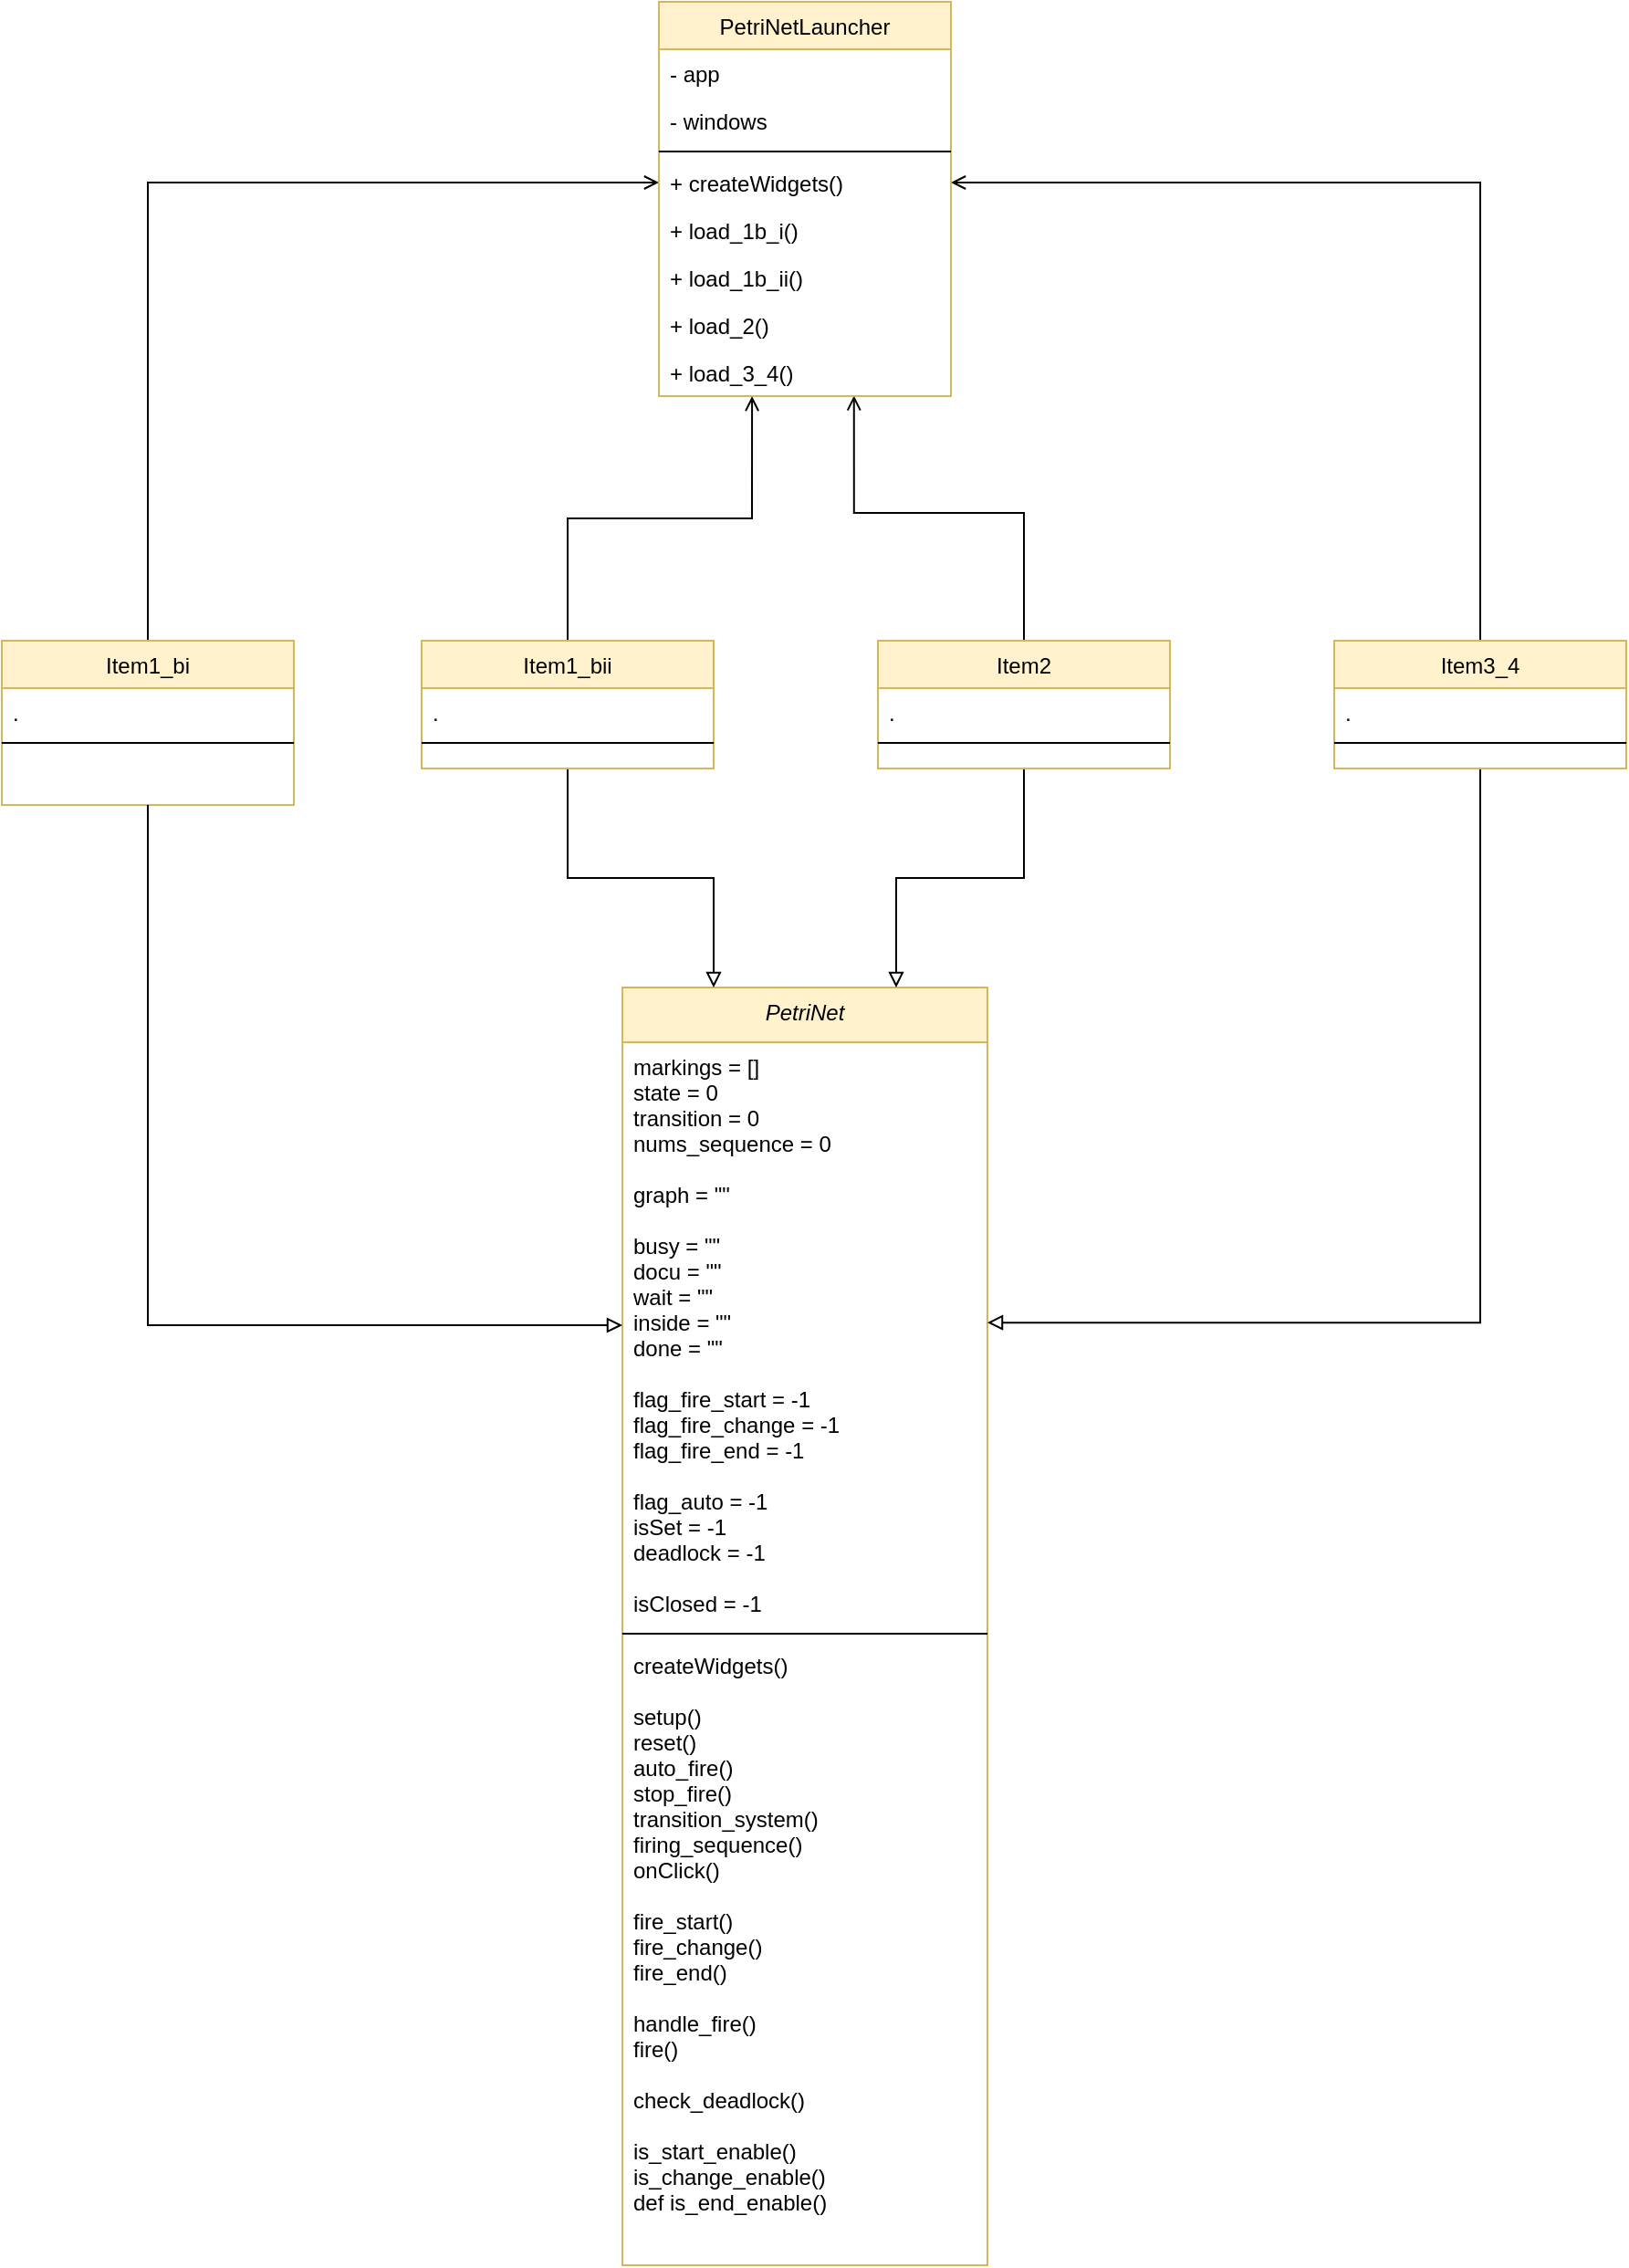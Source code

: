 <mxfile version="15.3.8" type="device"><diagram id="C5RBs43oDa-KdzZeNtuy" name="Page-1"><mxGraphModel dx="624" dy="1452" grid="1" gridSize="10" guides="1" tooltips="1" connect="1" arrows="1" fold="1" page="1" pageScale="1" pageWidth="827" pageHeight="1169" math="0" shadow="0"><root><mxCell id="WIyWlLk6GJQsqaUBKTNV-0"/><mxCell id="WIyWlLk6GJQsqaUBKTNV-1" parent="WIyWlLk6GJQsqaUBKTNV-0"/><mxCell id="zkfFHV4jXpPFQw0GAbJ--0" value="PetriNet" style="swimlane;fontStyle=2;align=center;verticalAlign=top;childLayout=stackLayout;horizontal=1;startSize=30;horizontalStack=0;resizeParent=1;resizeLast=0;collapsible=1;marginBottom=0;rounded=0;shadow=0;strokeWidth=1;fillColor=#fff2cc;strokeColor=#d6b656;" parent="WIyWlLk6GJQsqaUBKTNV-1" vertex="1"><mxGeometry x="420" y="530" width="200" height="700" as="geometry"><mxRectangle x="230" y="140" width="160" height="26" as="alternateBounds"/></mxGeometry></mxCell><mxCell id="zkfFHV4jXpPFQw0GAbJ--2" value="markings = []&#10;state = 0&#10;transition = 0&#10;nums_sequence = 0&#10;&#10;graph = &quot;&quot;&#10;&#10;busy = &quot;&quot;&#10;docu = &quot;&quot;&#10;wait = &quot;&quot;&#10;inside = &quot;&quot;&#10;done = &quot;&quot;&#10;&#10;flag_fire_start = -1&#10;flag_fire_change = -1&#10;flag_fire_end = -1&#10;&#10;flag_auto = -1&#10;isSet = -1&#10;deadlock = -1&#10;&#10;isClosed = -1" style="text;align=left;verticalAlign=top;spacingLeft=4;spacingRight=4;overflow=hidden;rotatable=0;points=[[0,0.5],[1,0.5]];portConstraint=eastwest;rounded=0;shadow=0;html=0;" parent="zkfFHV4jXpPFQw0GAbJ--0" vertex="1"><mxGeometry y="30" width="200" height="320" as="geometry"/></mxCell><mxCell id="zkfFHV4jXpPFQw0GAbJ--4" value="" style="line;html=1;strokeWidth=1;align=left;verticalAlign=middle;spacingTop=-1;spacingLeft=3;spacingRight=3;rotatable=0;labelPosition=right;points=[];portConstraint=eastwest;" parent="zkfFHV4jXpPFQw0GAbJ--0" vertex="1"><mxGeometry y="350" width="200" height="8" as="geometry"/></mxCell><mxCell id="zkfFHV4jXpPFQw0GAbJ--5" value="createWidgets()&#10;&#10;setup()&#10;reset()&#10;auto_fire()     &#10;stop_fire()&#10;transition_system()&#10;firing_sequence()&#10;onClick()&#10;&#10;fire_start()    &#10;fire_change()    &#10;fire_end()&#10;   &#10;handle_fire()         &#10;fire()&#10;&#10;check_deadlock()&#10;&#10;is_start_enable()  &#10;is_change_enable()   &#10;def is_end_enable()" style="text;align=left;verticalAlign=top;spacingLeft=4;spacingRight=4;overflow=hidden;rotatable=0;points=[[0,0.5],[1,0.5]];portConstraint=eastwest;" parent="zkfFHV4jXpPFQw0GAbJ--0" vertex="1"><mxGeometry y="358" width="200" height="326" as="geometry"/></mxCell><mxCell id="lfP2XIDNbDtStAD951d1-23" style="edgeStyle=orthogonalEdgeStyle;rounded=0;orthogonalLoop=1;jettySize=auto;html=1;exitX=0.5;exitY=0;exitDx=0;exitDy=0;entryX=0;entryY=0.5;entryDx=0;entryDy=0;endArrow=open;endFill=0;" parent="WIyWlLk6GJQsqaUBKTNV-1" source="zkfFHV4jXpPFQw0GAbJ--6" target="lfP2XIDNbDtStAD951d1-8" edge="1"><mxGeometry relative="1" as="geometry"/></mxCell><mxCell id="zkfFHV4jXpPFQw0GAbJ--6" value="Item1_bi" style="swimlane;fontStyle=0;align=center;verticalAlign=top;childLayout=stackLayout;horizontal=1;startSize=26;horizontalStack=0;resizeParent=1;resizeLast=0;collapsible=1;marginBottom=0;rounded=0;shadow=0;strokeWidth=1;fillColor=#fff2cc;strokeColor=#d6b656;" parent="WIyWlLk6GJQsqaUBKTNV-1" vertex="1"><mxGeometry x="80" y="340" width="160" height="90" as="geometry"><mxRectangle x="130" y="380" width="160" height="26" as="alternateBounds"/></mxGeometry></mxCell><mxCell id="zkfFHV4jXpPFQw0GAbJ--8" value="." style="text;align=left;verticalAlign=top;spacingLeft=4;spacingRight=4;overflow=hidden;rotatable=0;points=[[0,0.5],[1,0.5]];portConstraint=eastwest;rounded=0;shadow=0;html=0;" parent="zkfFHV4jXpPFQw0GAbJ--6" vertex="1"><mxGeometry y="26" width="160" height="26" as="geometry"/></mxCell><mxCell id="zkfFHV4jXpPFQw0GAbJ--9" value="" style="line;html=1;strokeWidth=1;align=left;verticalAlign=middle;spacingTop=-1;spacingLeft=3;spacingRight=3;rotatable=0;labelPosition=right;points=[];portConstraint=eastwest;" parent="zkfFHV4jXpPFQw0GAbJ--6" vertex="1"><mxGeometry y="52" width="160" height="8" as="geometry"/></mxCell><mxCell id="lfP2XIDNbDtStAD951d1-16" style="edgeStyle=orthogonalEdgeStyle;rounded=0;orthogonalLoop=1;jettySize=auto;html=1;exitX=0.5;exitY=1;exitDx=0;exitDy=0;entryX=0.25;entryY=0;entryDx=0;entryDy=0;endArrow=block;endFill=0;" parent="WIyWlLk6GJQsqaUBKTNV-1" source="zkfFHV4jXpPFQw0GAbJ--13" target="zkfFHV4jXpPFQw0GAbJ--0" edge="1"><mxGeometry relative="1" as="geometry"/></mxCell><mxCell id="lfP2XIDNbDtStAD951d1-20" style="edgeStyle=orthogonalEdgeStyle;rounded=0;orthogonalLoop=1;jettySize=auto;html=1;exitX=0.5;exitY=0;exitDx=0;exitDy=0;entryX=0.319;entryY=1;entryDx=0;entryDy=0;entryPerimeter=0;endArrow=open;endFill=0;" parent="WIyWlLk6GJQsqaUBKTNV-1" source="zkfFHV4jXpPFQw0GAbJ--13" target="tCkfLHGHdYri8inlPYDf-2" edge="1"><mxGeometry relative="1" as="geometry"/></mxCell><mxCell id="zkfFHV4jXpPFQw0GAbJ--13" value="Item1_bii" style="swimlane;fontStyle=0;align=center;verticalAlign=top;childLayout=stackLayout;horizontal=1;startSize=26;horizontalStack=0;resizeParent=1;resizeLast=0;collapsible=1;marginBottom=0;rounded=0;shadow=0;strokeWidth=1;fillColor=#fff2cc;strokeColor=#d6b656;" parent="WIyWlLk6GJQsqaUBKTNV-1" vertex="1"><mxGeometry x="310" y="340" width="160" height="70" as="geometry"><mxRectangle x="340" y="380" width="170" height="26" as="alternateBounds"/></mxGeometry></mxCell><mxCell id="zkfFHV4jXpPFQw0GAbJ--14" value="." style="text;align=left;verticalAlign=top;spacingLeft=4;spacingRight=4;overflow=hidden;rotatable=0;points=[[0,0.5],[1,0.5]];portConstraint=eastwest;" parent="zkfFHV4jXpPFQw0GAbJ--13" vertex="1"><mxGeometry y="26" width="160" height="26" as="geometry"/></mxCell><mxCell id="zkfFHV4jXpPFQw0GAbJ--15" value="" style="line;html=1;strokeWidth=1;align=left;verticalAlign=middle;spacingTop=-1;spacingLeft=3;spacingRight=3;rotatable=0;labelPosition=right;points=[];portConstraint=eastwest;" parent="zkfFHV4jXpPFQw0GAbJ--13" vertex="1"><mxGeometry y="52" width="160" height="8" as="geometry"/></mxCell><mxCell id="lfP2XIDNbDtStAD951d1-17" style="edgeStyle=orthogonalEdgeStyle;rounded=0;orthogonalLoop=1;jettySize=auto;html=1;exitX=0.5;exitY=1;exitDx=0;exitDy=0;entryX=0.75;entryY=0;entryDx=0;entryDy=0;endArrow=block;endFill=0;" parent="WIyWlLk6GJQsqaUBKTNV-1" source="IwKCncIwVgnYA4E68vu1-0" target="zkfFHV4jXpPFQw0GAbJ--0" edge="1"><mxGeometry relative="1" as="geometry"/></mxCell><mxCell id="lfP2XIDNbDtStAD951d1-22" style="edgeStyle=orthogonalEdgeStyle;rounded=0;orthogonalLoop=1;jettySize=auto;html=1;exitX=0.5;exitY=0;exitDx=0;exitDy=0;endArrow=open;endFill=0;entryX=0.668;entryY=0.989;entryDx=0;entryDy=0;entryPerimeter=0;" parent="WIyWlLk6GJQsqaUBKTNV-1" source="IwKCncIwVgnYA4E68vu1-0" target="tCkfLHGHdYri8inlPYDf-2" edge="1"><mxGeometry relative="1" as="geometry"><mxPoint x="580" y="220" as="targetPoint"/><Array as="points"><mxPoint x="640" y="270"/><mxPoint x="547" y="270"/></Array></mxGeometry></mxCell><mxCell id="IwKCncIwVgnYA4E68vu1-0" value="Item2" style="swimlane;fontStyle=0;align=center;verticalAlign=top;childLayout=stackLayout;horizontal=1;startSize=26;horizontalStack=0;resizeParent=1;resizeLast=0;collapsible=1;marginBottom=0;rounded=0;shadow=0;strokeWidth=1;fillColor=#fff2cc;strokeColor=#d6b656;" parent="WIyWlLk6GJQsqaUBKTNV-1" vertex="1"><mxGeometry x="560" y="340" width="160" height="70" as="geometry"><mxRectangle x="340" y="380" width="170" height="26" as="alternateBounds"/></mxGeometry></mxCell><mxCell id="IwKCncIwVgnYA4E68vu1-1" value="." style="text;align=left;verticalAlign=top;spacingLeft=4;spacingRight=4;overflow=hidden;rotatable=0;points=[[0,0.5],[1,0.5]];portConstraint=eastwest;" parent="IwKCncIwVgnYA4E68vu1-0" vertex="1"><mxGeometry y="26" width="160" height="26" as="geometry"/></mxCell><mxCell id="IwKCncIwVgnYA4E68vu1-2" value="" style="line;html=1;strokeWidth=1;align=left;verticalAlign=middle;spacingTop=-1;spacingLeft=3;spacingRight=3;rotatable=0;labelPosition=right;points=[];portConstraint=eastwest;" parent="IwKCncIwVgnYA4E68vu1-0" vertex="1"><mxGeometry y="52" width="160" height="8" as="geometry"/></mxCell><mxCell id="lfP2XIDNbDtStAD951d1-18" style="edgeStyle=orthogonalEdgeStyle;rounded=0;orthogonalLoop=1;jettySize=auto;html=1;exitX=0.5;exitY=1;exitDx=0;exitDy=0;endArrow=block;endFill=0;entryX=1;entryY=0.48;entryDx=0;entryDy=0;entryPerimeter=0;" parent="WIyWlLk6GJQsqaUBKTNV-1" source="IwKCncIwVgnYA4E68vu1-3" target="zkfFHV4jXpPFQw0GAbJ--2" edge="1"><mxGeometry relative="1" as="geometry"><mxPoint x="620" y="712" as="targetPoint"/></mxGeometry></mxCell><mxCell id="lfP2XIDNbDtStAD951d1-24" style="edgeStyle=orthogonalEdgeStyle;rounded=0;orthogonalLoop=1;jettySize=auto;html=1;exitX=0.5;exitY=0;exitDx=0;exitDy=0;entryX=1;entryY=0.5;entryDx=0;entryDy=0;endArrow=open;endFill=0;" parent="WIyWlLk6GJQsqaUBKTNV-1" source="IwKCncIwVgnYA4E68vu1-3" target="lfP2XIDNbDtStAD951d1-8" edge="1"><mxGeometry relative="1" as="geometry"/></mxCell><mxCell id="IwKCncIwVgnYA4E68vu1-3" value="Item3_4" style="swimlane;fontStyle=0;align=center;verticalAlign=top;childLayout=stackLayout;horizontal=1;startSize=26;horizontalStack=0;resizeParent=1;resizeLast=0;collapsible=1;marginBottom=0;rounded=0;shadow=0;strokeWidth=1;fillColor=#fff2cc;strokeColor=#d6b656;" parent="WIyWlLk6GJQsqaUBKTNV-1" vertex="1"><mxGeometry x="810" y="340" width="160" height="70" as="geometry"><mxRectangle x="340" y="380" width="170" height="26" as="alternateBounds"/></mxGeometry></mxCell><mxCell id="IwKCncIwVgnYA4E68vu1-4" value="." style="text;align=left;verticalAlign=top;spacingLeft=4;spacingRight=4;overflow=hidden;rotatable=0;points=[[0,0.5],[1,0.5]];portConstraint=eastwest;" parent="IwKCncIwVgnYA4E68vu1-3" vertex="1"><mxGeometry y="26" width="160" height="26" as="geometry"/></mxCell><mxCell id="IwKCncIwVgnYA4E68vu1-5" value="" style="line;html=1;strokeWidth=1;align=left;verticalAlign=middle;spacingTop=-1;spacingLeft=3;spacingRight=3;rotatable=0;labelPosition=right;points=[];portConstraint=eastwest;" parent="IwKCncIwVgnYA4E68vu1-3" vertex="1"><mxGeometry y="52" width="160" height="8" as="geometry"/></mxCell><mxCell id="lfP2XIDNbDtStAD951d1-4" value="PetriNetLauncher" style="swimlane;fontStyle=0;align=center;verticalAlign=top;childLayout=stackLayout;horizontal=1;startSize=26;horizontalStack=0;resizeParent=1;resizeLast=0;collapsible=1;marginBottom=0;rounded=0;shadow=0;strokeWidth=1;fillColor=#fff2cc;strokeColor=#d6b656;" parent="WIyWlLk6GJQsqaUBKTNV-1" vertex="1"><mxGeometry x="440" y="-10" width="160" height="216" as="geometry"><mxRectangle x="130" y="380" width="160" height="26" as="alternateBounds"/></mxGeometry></mxCell><mxCell id="lfP2XIDNbDtStAD951d1-5" value="- app" style="text;align=left;verticalAlign=top;spacingLeft=4;spacingRight=4;overflow=hidden;rotatable=0;points=[[0,0.5],[1,0.5]];portConstraint=eastwest;" parent="lfP2XIDNbDtStAD951d1-4" vertex="1"><mxGeometry y="26" width="160" height="26" as="geometry"/></mxCell><mxCell id="lfP2XIDNbDtStAD951d1-6" value="- windows" style="text;align=left;verticalAlign=top;spacingLeft=4;spacingRight=4;overflow=hidden;rotatable=0;points=[[0,0.5],[1,0.5]];portConstraint=eastwest;rounded=0;shadow=0;html=0;" parent="lfP2XIDNbDtStAD951d1-4" vertex="1"><mxGeometry y="52" width="160" height="26" as="geometry"/></mxCell><mxCell id="lfP2XIDNbDtStAD951d1-7" value="" style="line;html=1;strokeWidth=1;align=left;verticalAlign=middle;spacingTop=-1;spacingLeft=3;spacingRight=3;rotatable=0;labelPosition=right;points=[];portConstraint=eastwest;" parent="lfP2XIDNbDtStAD951d1-4" vertex="1"><mxGeometry y="78" width="160" height="8" as="geometry"/></mxCell><mxCell id="lfP2XIDNbDtStAD951d1-8" value="+ createWidgets()" style="text;align=left;verticalAlign=top;spacingLeft=4;spacingRight=4;overflow=hidden;rotatable=0;points=[[0,0.5],[1,0.5]];portConstraint=eastwest;fontStyle=0" parent="lfP2XIDNbDtStAD951d1-4" vertex="1"><mxGeometry y="86" width="160" height="26" as="geometry"/></mxCell><mxCell id="lfP2XIDNbDtStAD951d1-9" value="+ load_1b_i()" style="text;align=left;verticalAlign=top;spacingLeft=4;spacingRight=4;overflow=hidden;rotatable=0;points=[[0,0.5],[1,0.5]];portConstraint=eastwest;" parent="lfP2XIDNbDtStAD951d1-4" vertex="1"><mxGeometry y="112" width="160" height="26" as="geometry"/></mxCell><mxCell id="tCkfLHGHdYri8inlPYDf-0" value="+ load_1b_ii()" style="text;align=left;verticalAlign=top;spacingLeft=4;spacingRight=4;overflow=hidden;rotatable=0;points=[[0,0.5],[1,0.5]];portConstraint=eastwest;" parent="lfP2XIDNbDtStAD951d1-4" vertex="1"><mxGeometry y="138" width="160" height="26" as="geometry"/></mxCell><mxCell id="tCkfLHGHdYri8inlPYDf-1" value="+ load_2()" style="text;align=left;verticalAlign=top;spacingLeft=4;spacingRight=4;overflow=hidden;rotatable=0;points=[[0,0.5],[1,0.5]];portConstraint=eastwest;" parent="lfP2XIDNbDtStAD951d1-4" vertex="1"><mxGeometry y="164" width="160" height="26" as="geometry"/></mxCell><mxCell id="tCkfLHGHdYri8inlPYDf-2" value="+ load_3_4()" style="text;align=left;verticalAlign=top;spacingLeft=4;spacingRight=4;overflow=hidden;rotatable=0;points=[[0,0.5],[1,0.5]];portConstraint=eastwest;" parent="lfP2XIDNbDtStAD951d1-4" vertex="1"><mxGeometry y="190" width="160" height="26" as="geometry"/></mxCell><mxCell id="lfP2XIDNbDtStAD951d1-19" style="edgeStyle=orthogonalEdgeStyle;rounded=0;orthogonalLoop=1;jettySize=auto;html=1;endArrow=block;endFill=0;exitX=0.5;exitY=1;exitDx=0;exitDy=0;" parent="WIyWlLk6GJQsqaUBKTNV-1" source="zkfFHV4jXpPFQw0GAbJ--6" target="zkfFHV4jXpPFQw0GAbJ--2" edge="1"><mxGeometry relative="1" as="geometry"><mxPoint x="180" y="450" as="sourcePoint"/><Array as="points"><mxPoint x="160" y="715"/></Array></mxGeometry></mxCell></root></mxGraphModel></diagram></mxfile>